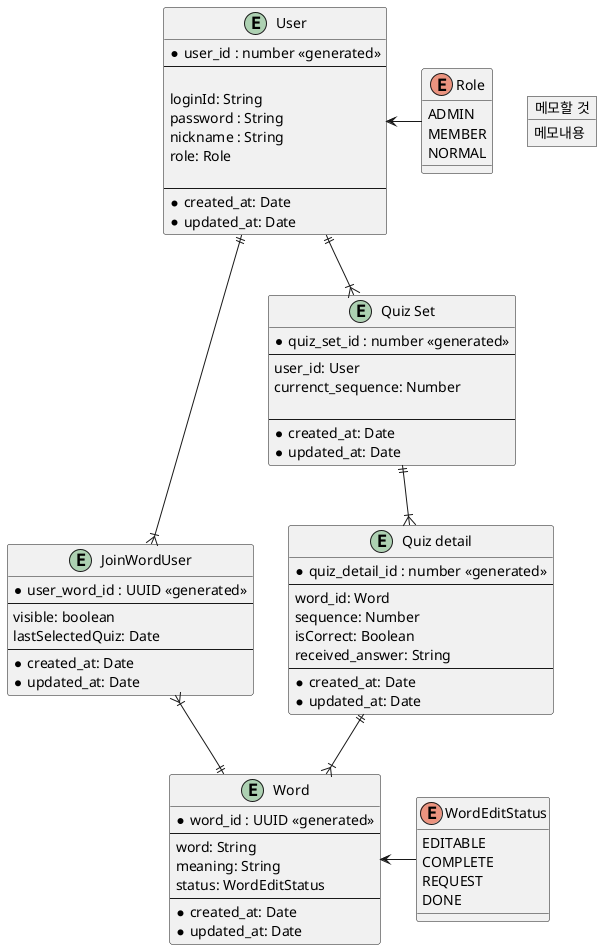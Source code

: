 @startuml db schema

object "메모할 것" as memoTemp {
    메모내용
}

entity "User" as user {
    * user_id : number <<generated>>
    --

    loginId: String
    password : String
    nickname : String
    role: Role

    --
    * created_at: Date
    * updated_at: Date
}

entity "JoinWordUser" as userword {
  * user_word_id : UUID <<generated>>
  --
    visible: boolean
    lastSelectedQuiz: Date
  --
  * created_at: Date
  * updated_at: Date
}

entity "Word" as word {
  * word_id : UUID <<generated>>
  --
    word: String
    meaning: String
    status: WordEditStatus
  --
  * created_at: Date
  * updated_at: Date
}

entity "Quiz Set" as quizset {
    * quiz_set_id : number <<generated>>
    --
    user_id: User
    currenct_sequence: Number

    --
    * created_at: Date
    * updated_at: Date
}

entity "Quiz detail" as quizdetail {
    * quiz_detail_id : number <<generated>>
    --
    word_id: Word
    sequence: Number
    isCorrect: Boolean
    received_answer: String
    --
    * created_at: Date
    * updated_at: Date
}

' enum
enum "Role" as role {
  ADMIN
  MEMBER
  NORMAL
}

enum "WordEditStatus" as wordEditStatus {
  EDITABLE
  COMPLETE
  REQUEST
  DONE
}

user ||--|{ userword
userword }|--||word

word <- wordEditStatus
user <- role

user ||--|{ quizset
quizset ||--|{ quizdetail

quizdetail ||--|{ word

@enduml
